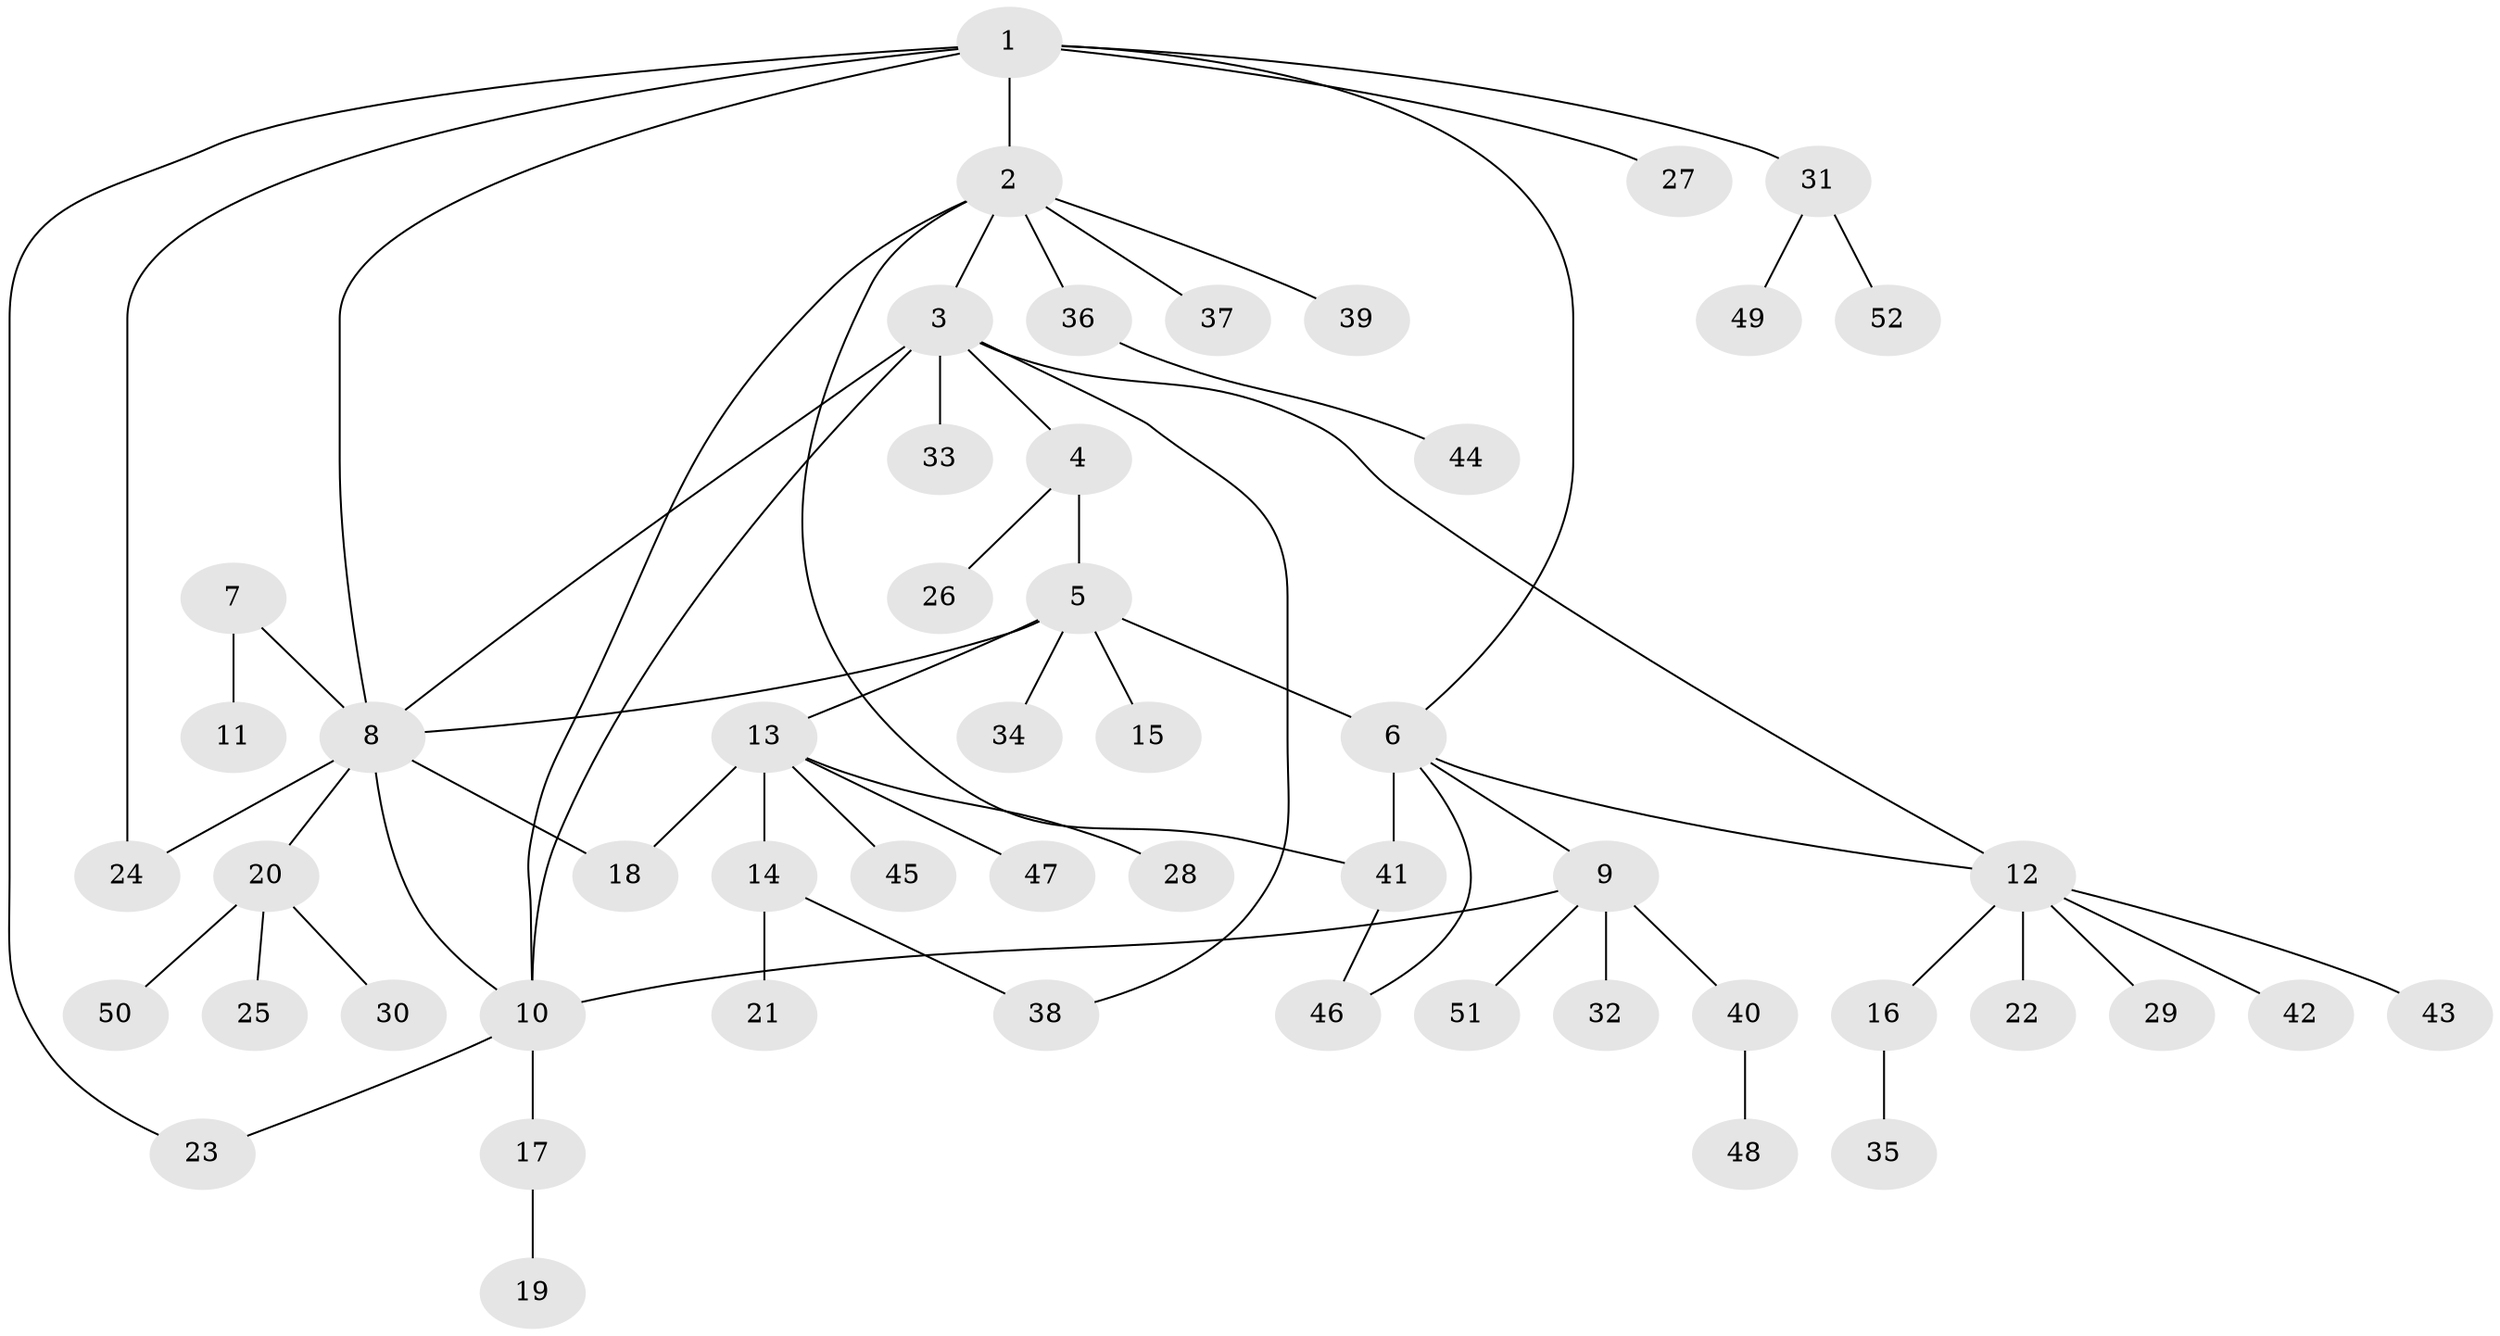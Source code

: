 // Generated by graph-tools (version 1.1) at 2025/15/03/09/25 04:15:55]
// undirected, 52 vertices, 64 edges
graph export_dot {
graph [start="1"]
  node [color=gray90,style=filled];
  1;
  2;
  3;
  4;
  5;
  6;
  7;
  8;
  9;
  10;
  11;
  12;
  13;
  14;
  15;
  16;
  17;
  18;
  19;
  20;
  21;
  22;
  23;
  24;
  25;
  26;
  27;
  28;
  29;
  30;
  31;
  32;
  33;
  34;
  35;
  36;
  37;
  38;
  39;
  40;
  41;
  42;
  43;
  44;
  45;
  46;
  47;
  48;
  49;
  50;
  51;
  52;
  1 -- 2;
  1 -- 6;
  1 -- 8;
  1 -- 23;
  1 -- 24;
  1 -- 27;
  1 -- 31;
  2 -- 3;
  2 -- 10;
  2 -- 36;
  2 -- 37;
  2 -- 39;
  2 -- 41;
  3 -- 4;
  3 -- 8;
  3 -- 10;
  3 -- 12;
  3 -- 33;
  3 -- 38;
  4 -- 5;
  4 -- 26;
  5 -- 6;
  5 -- 8;
  5 -- 13;
  5 -- 15;
  5 -- 34;
  6 -- 9;
  6 -- 12;
  6 -- 41;
  6 -- 46;
  7 -- 8;
  7 -- 11;
  8 -- 10;
  8 -- 18;
  8 -- 20;
  8 -- 24;
  9 -- 10;
  9 -- 32;
  9 -- 40;
  9 -- 51;
  10 -- 17;
  10 -- 23;
  12 -- 16;
  12 -- 22;
  12 -- 29;
  12 -- 42;
  12 -- 43;
  13 -- 14;
  13 -- 18;
  13 -- 28;
  13 -- 45;
  13 -- 47;
  14 -- 21;
  14 -- 38;
  16 -- 35;
  17 -- 19;
  20 -- 25;
  20 -- 30;
  20 -- 50;
  31 -- 49;
  31 -- 52;
  36 -- 44;
  40 -- 48;
  41 -- 46;
}
